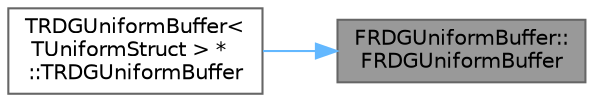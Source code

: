 digraph "FRDGUniformBuffer::FRDGUniformBuffer"
{
 // INTERACTIVE_SVG=YES
 // LATEX_PDF_SIZE
  bgcolor="transparent";
  edge [fontname=Helvetica,fontsize=10,labelfontname=Helvetica,labelfontsize=10];
  node [fontname=Helvetica,fontsize=10,shape=box,height=0.2,width=0.4];
  rankdir="RL";
  Node1 [id="Node000001",label="FRDGUniformBuffer::\lFRDGUniformBuffer",height=0.2,width=0.4,color="gray40", fillcolor="grey60", style="filled", fontcolor="black",tooltip=" "];
  Node1 -> Node2 [id="edge1_Node000001_Node000002",dir="back",color="steelblue1",style="solid",tooltip=" "];
  Node2 [id="Node000002",label="TRDGUniformBuffer\<\l TUniformStruct \> *\l::TRDGUniformBuffer",height=0.2,width=0.4,color="grey40", fillcolor="white", style="filled",URL="$de/d5b/classTRDGUniformBuffer.html#a0af979e5d37276ed363519af50d11dc6",tooltip=" "];
}
